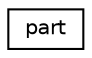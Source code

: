 digraph "Graphical Class Hierarchy"
{
  edge [fontname="Helvetica",fontsize="10",labelfontname="Helvetica",labelfontsize="10"];
  node [fontname="Helvetica",fontsize="10",shape=record];
  rankdir="LR";
  Node0 [label="part",height=0.2,width=0.4,color="black", fillcolor="white", style="filled",URL="$structpart.html"];
}
